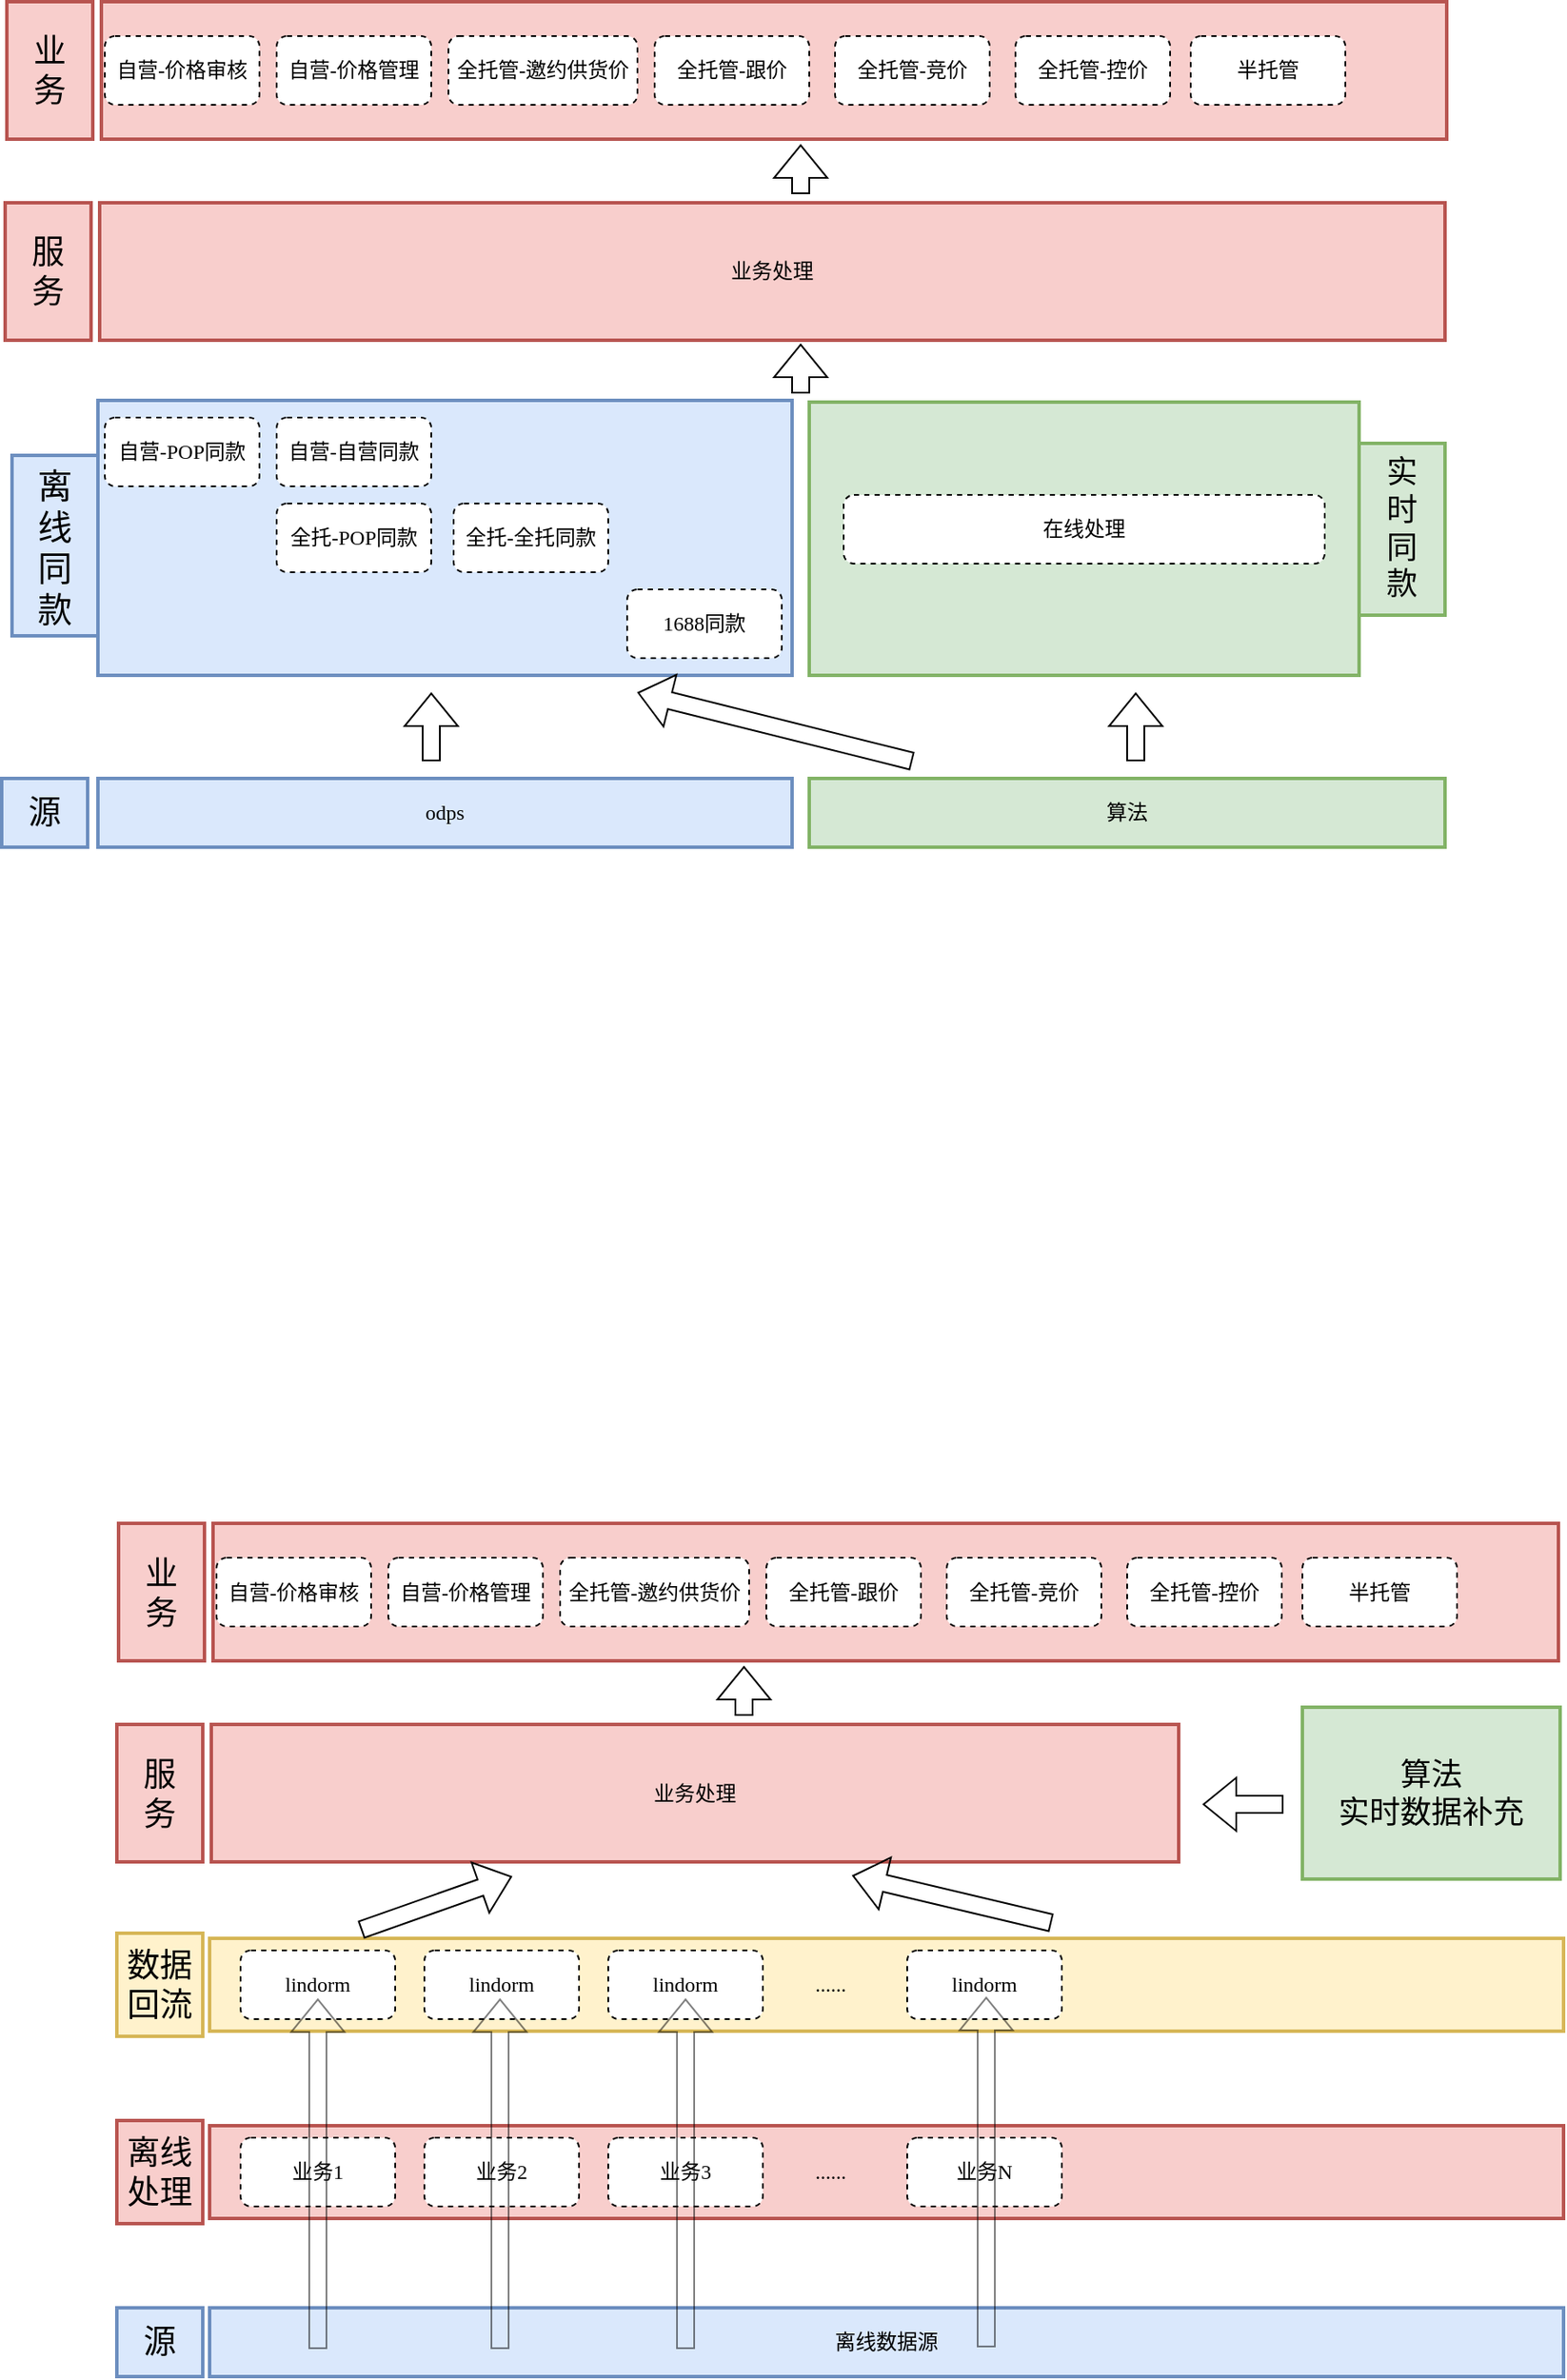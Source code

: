 <mxfile version="23.1.1" type="github">
  <diagram name="第 1 页" id="wxfNqLFiWaRTK26BQXrr">
    <mxGraphModel dx="1794" dy="612" grid="1" gridSize="10" guides="1" tooltips="1" connect="1" arrows="1" fold="1" page="1" pageScale="1" pageWidth="827" pageHeight="1169" math="0" shadow="0">
      <root>
        <mxCell id="0" />
        <mxCell id="1" parent="0" />
        <mxCell id="TvQC0pASYpMjHlGzoh5X-14" value="&lt;font face=&quot;Garamond&quot;&gt;业务处理&lt;/font&gt;" style="rounded=0;whiteSpace=wrap;html=1;strokeWidth=2;fillColor=#f8cecc;strokeColor=#b85450;fontFamily=Comic Sans MS;" parent="1" vertex="1">
          <mxGeometry x="-712" y="445" width="783" height="80" as="geometry" />
        </mxCell>
        <mxCell id="TvQC0pASYpMjHlGzoh5X-15" value="&lt;span style=&quot;font-size: 19px;&quot;&gt;服&lt;br&gt;务&lt;/span&gt;" style="rounded=0;whiteSpace=wrap;html=1;strokeWidth=2;fillColor=#f8cecc;strokeColor=#b85450;fontFamily=Comic Sans MS;" parent="1" vertex="1">
          <mxGeometry x="-767" y="445" width="50" height="80" as="geometry" />
        </mxCell>
        <mxCell id="TvQC0pASYpMjHlGzoh5X-42" value="" style="rounded=0;whiteSpace=wrap;html=1;strokeWidth=2;fillColor=#dae8fc;strokeColor=#6c8ebf;fontFamily=Comic Sans MS;" parent="1" vertex="1">
          <mxGeometry x="-713" y="560" width="404" height="160" as="geometry" />
        </mxCell>
        <mxCell id="TvQC0pASYpMjHlGzoh5X-44" value="&lt;span style=&quot;font-size: 20px;&quot;&gt;离&lt;br&gt;线&lt;br&gt;同&lt;br&gt;款&lt;br&gt;&lt;/span&gt;" style="rounded=0;whiteSpace=wrap;html=1;strokeWidth=2;fillColor=#dae8fc;strokeColor=#6c8ebf;fontFamily=Comic Sans MS;" parent="1" vertex="1">
          <mxGeometry x="-763" y="592" width="50" height="105" as="geometry" />
        </mxCell>
        <mxCell id="TvQC0pASYpMjHlGzoh5X-46" value="1688同款" style="rounded=1;whiteSpace=wrap;html=1;strokeWidth=1;fontFamily=Garamond;labelBorderColor=none;dashed=1;" parent="1" vertex="1">
          <mxGeometry x="-405" y="670" width="90" height="40" as="geometry" />
        </mxCell>
        <mxCell id="TvQC0pASYpMjHlGzoh5X-71" value="自营-自营同款" style="rounded=1;whiteSpace=wrap;html=1;strokeWidth=1;fontFamily=Garamond;labelBorderColor=none;dashed=1;" parent="1" vertex="1">
          <mxGeometry x="-609" y="570" width="90" height="40" as="geometry" />
        </mxCell>
        <mxCell id="TvQC0pASYpMjHlGzoh5X-72" value="自营-POP同款" style="rounded=1;whiteSpace=wrap;html=1;strokeWidth=1;fontFamily=Garamond;labelBorderColor=none;dashed=1;" parent="1" vertex="1">
          <mxGeometry x="-709" y="570" width="90" height="40" as="geometry" />
        </mxCell>
        <mxCell id="TvQC0pASYpMjHlGzoh5X-73" value="全托-POP同款" style="rounded=1;whiteSpace=wrap;html=1;strokeWidth=1;fontFamily=Garamond;labelBorderColor=none;dashed=1;" parent="1" vertex="1">
          <mxGeometry x="-609" y="620" width="90" height="40" as="geometry" />
        </mxCell>
        <mxCell id="TvQC0pASYpMjHlGzoh5X-74" value="全托-全托同款" style="rounded=1;whiteSpace=wrap;html=1;strokeWidth=1;fontFamily=Garamond;labelBorderColor=none;dashed=1;" parent="1" vertex="1">
          <mxGeometry x="-506" y="620" width="90" height="40" as="geometry" />
        </mxCell>
        <mxCell id="TvQC0pASYpMjHlGzoh5X-79" value="&lt;font face=&quot;Garamond&quot;&gt;odps&lt;/font&gt;" style="rounded=0;whiteSpace=wrap;html=1;strokeWidth=2;fillColor=#dae8fc;strokeColor=#6c8ebf;fontFamily=Comic Sans MS;" parent="1" vertex="1">
          <mxGeometry x="-713" y="780" width="404" height="40" as="geometry" />
        </mxCell>
        <mxCell id="TvQC0pASYpMjHlGzoh5X-80" value="" style="shape=flexArrow;endArrow=classic;html=1;rounded=0;" parent="1" edge="1">
          <mxGeometry width="50" height="50" relative="1" as="geometry">
            <mxPoint x="-519" y="770" as="sourcePoint" />
            <mxPoint x="-519" y="730" as="targetPoint" />
          </mxGeometry>
        </mxCell>
        <mxCell id="TvQC0pASYpMjHlGzoh5X-81" value="算法" style="rounded=0;whiteSpace=wrap;html=1;strokeWidth=2;fillColor=#d5e8d4;strokeColor=#82b366;fontFamily=Comic Sans MS;" parent="1" vertex="1">
          <mxGeometry x="-299" y="780" width="370" height="40" as="geometry" />
        </mxCell>
        <mxCell id="TvQC0pASYpMjHlGzoh5X-82" value="" style="rounded=0;whiteSpace=wrap;html=1;strokeWidth=2;fillColor=#d5e8d4;strokeColor=#82b366;fontFamily=Comic Sans MS;" parent="1" vertex="1">
          <mxGeometry x="-299" y="561" width="320" height="159" as="geometry" />
        </mxCell>
        <mxCell id="TvQC0pASYpMjHlGzoh5X-83" value="" style="shape=flexArrow;endArrow=classic;html=1;rounded=0;" parent="1" edge="1">
          <mxGeometry width="50" height="50" relative="1" as="geometry">
            <mxPoint x="-239" y="770" as="sourcePoint" />
            <mxPoint x="-399" y="730" as="targetPoint" />
          </mxGeometry>
        </mxCell>
        <mxCell id="TvQC0pASYpMjHlGzoh5X-84" value="&lt;span style=&quot;font-size: 18px;&quot;&gt;实&lt;br&gt;时&lt;br&gt;同&lt;br&gt;款&lt;/span&gt;" style="rounded=0;whiteSpace=wrap;html=1;strokeWidth=2;fillColor=#d5e8d4;strokeColor=#82b366;fontFamily=Comic Sans MS;" parent="1" vertex="1">
          <mxGeometry x="21" y="585" width="50" height="100" as="geometry" />
        </mxCell>
        <mxCell id="TvQC0pASYpMjHlGzoh5X-86" value="" style="shape=flexArrow;endArrow=classic;html=1;rounded=0;" parent="1" edge="1">
          <mxGeometry width="50" height="50" relative="1" as="geometry">
            <mxPoint x="-109" y="770" as="sourcePoint" />
            <mxPoint x="-109" y="730" as="targetPoint" />
          </mxGeometry>
        </mxCell>
        <mxCell id="TvQC0pASYpMjHlGzoh5X-87" value="&lt;font face=&quot;Garamond&quot;&gt;在线处理&lt;/font&gt;" style="rounded=1;whiteSpace=wrap;html=1;strokeWidth=1;fontFamily=Garamond;labelBorderColor=none;dashed=1;" parent="1" vertex="1">
          <mxGeometry x="-279" y="615" width="280" height="40" as="geometry" />
        </mxCell>
        <mxCell id="TvQC0pASYpMjHlGzoh5X-89" value="&lt;span style=&quot;font-size: 20px;&quot;&gt;源&lt;br&gt;&lt;/span&gt;" style="rounded=0;whiteSpace=wrap;html=1;strokeWidth=2;fillColor=#dae8fc;strokeColor=#6c8ebf;fontFamily=Comic Sans MS;" parent="1" vertex="1">
          <mxGeometry x="-760" y="780" width="41" height="40" as="geometry" />
        </mxCell>
        <mxCell id="TvQC0pASYpMjHlGzoh5X-90" value="" style="rounded=0;whiteSpace=wrap;html=1;strokeWidth=2;fillColor=#f8cecc;strokeColor=#b85450;fontFamily=Comic Sans MS;" parent="1" vertex="1">
          <mxGeometry x="-711" y="328" width="783" height="80" as="geometry" />
        </mxCell>
        <mxCell id="TvQC0pASYpMjHlGzoh5X-91" value="&lt;span style=&quot;font-size: 19px;&quot;&gt;业&lt;br&gt;务&lt;/span&gt;" style="rounded=0;whiteSpace=wrap;html=1;strokeWidth=2;fillColor=#f8cecc;strokeColor=#b85450;fontFamily=Comic Sans MS;" parent="1" vertex="1">
          <mxGeometry x="-766" y="328" width="50" height="80" as="geometry" />
        </mxCell>
        <mxCell id="TvQC0pASYpMjHlGzoh5X-92" value="自营-价格审核" style="rounded=1;whiteSpace=wrap;html=1;strokeWidth=1;fontFamily=Garamond;labelBorderColor=none;dashed=1;" parent="1" vertex="1">
          <mxGeometry x="-709" y="348" width="90" height="40" as="geometry" />
        </mxCell>
        <mxCell id="TvQC0pASYpMjHlGzoh5X-93" value="自营-价格管理" style="rounded=1;whiteSpace=wrap;html=1;strokeWidth=1;fontFamily=Garamond;labelBorderColor=none;dashed=1;" parent="1" vertex="1">
          <mxGeometry x="-609" y="348" width="90" height="40" as="geometry" />
        </mxCell>
        <mxCell id="TvQC0pASYpMjHlGzoh5X-94" value="全托管-邀约供货价" style="rounded=1;whiteSpace=wrap;html=1;strokeWidth=1;fontFamily=Garamond;labelBorderColor=none;dashed=1;" parent="1" vertex="1">
          <mxGeometry x="-509" y="348" width="110" height="40" as="geometry" />
        </mxCell>
        <mxCell id="TvQC0pASYpMjHlGzoh5X-95" value="全托管-跟价" style="rounded=1;whiteSpace=wrap;html=1;strokeWidth=1;fontFamily=Garamond;labelBorderColor=none;dashed=1;" parent="1" vertex="1">
          <mxGeometry x="-389" y="348" width="90" height="40" as="geometry" />
        </mxCell>
        <mxCell id="TvQC0pASYpMjHlGzoh5X-96" value="全托管-竞价" style="rounded=1;whiteSpace=wrap;html=1;strokeWidth=1;fontFamily=Garamond;labelBorderColor=none;dashed=1;" parent="1" vertex="1">
          <mxGeometry x="-284" y="348" width="90" height="40" as="geometry" />
        </mxCell>
        <mxCell id="TvQC0pASYpMjHlGzoh5X-97" value="全托管-控价" style="rounded=1;whiteSpace=wrap;html=1;strokeWidth=1;fontFamily=Garamond;labelBorderColor=none;dashed=1;" parent="1" vertex="1">
          <mxGeometry x="-179" y="348" width="90" height="40" as="geometry" />
        </mxCell>
        <mxCell id="TvQC0pASYpMjHlGzoh5X-98" value="半托管" style="rounded=1;whiteSpace=wrap;html=1;strokeWidth=1;fontFamily=Garamond;labelBorderColor=none;dashed=1;" parent="1" vertex="1">
          <mxGeometry x="-77" y="348" width="90" height="40" as="geometry" />
        </mxCell>
        <mxCell id="TvQC0pASYpMjHlGzoh5X-100" value="" style="shape=flexArrow;endArrow=classic;html=1;rounded=0;" parent="1" edge="1">
          <mxGeometry width="50" height="50" relative="1" as="geometry">
            <mxPoint x="-304" y="556" as="sourcePoint" />
            <mxPoint x="-304" y="527" as="targetPoint" />
          </mxGeometry>
        </mxCell>
        <mxCell id="TvQC0pASYpMjHlGzoh5X-101" value="" style="shape=flexArrow;endArrow=classic;html=1;rounded=0;" parent="1" edge="1">
          <mxGeometry width="50" height="50" relative="1" as="geometry">
            <mxPoint x="-304" y="440" as="sourcePoint" />
            <mxPoint x="-304" y="411" as="targetPoint" />
          </mxGeometry>
        </mxCell>
        <mxCell id="TvQC0pASYpMjHlGzoh5X-103" value="&lt;span style=&quot;font-size: 19px;&quot;&gt;源&lt;/span&gt;" style="rounded=0;whiteSpace=wrap;html=1;strokeWidth=2;fillColor=#dae8fc;strokeColor=#6c8ebf;fontFamily=Comic Sans MS;" parent="1" vertex="1">
          <mxGeometry x="-769" y="780" width="50" height="40" as="geometry" />
        </mxCell>
        <mxCell id="jqXrU3a3jm1Ds1UeGumL-1" value="&lt;font face=&quot;Garamond&quot;&gt;业务处理&lt;/font&gt;" style="rounded=0;whiteSpace=wrap;html=1;strokeWidth=2;fillColor=#f8cecc;strokeColor=#b85450;fontFamily=Comic Sans MS;" vertex="1" parent="1">
          <mxGeometry x="-647" y="1330.5" width="563" height="80" as="geometry" />
        </mxCell>
        <mxCell id="jqXrU3a3jm1Ds1UeGumL-2" value="&lt;span style=&quot;font-size: 19px;&quot;&gt;服&lt;br&gt;务&lt;/span&gt;" style="rounded=0;whiteSpace=wrap;html=1;strokeWidth=2;fillColor=#f8cecc;strokeColor=#b85450;fontFamily=Comic Sans MS;" vertex="1" parent="1">
          <mxGeometry x="-702" y="1330.5" width="50" height="80" as="geometry" />
        </mxCell>
        <mxCell id="jqXrU3a3jm1Ds1UeGumL-10" value="&lt;font face=&quot;Garamond&quot;&gt;离线数据源&lt;/font&gt;" style="rounded=0;whiteSpace=wrap;html=1;strokeWidth=2;fillColor=#dae8fc;strokeColor=#6c8ebf;fontFamily=Comic Sans MS;" vertex="1" parent="1">
          <mxGeometry x="-648" y="1670" width="788" height="40" as="geometry" />
        </mxCell>
        <mxCell id="jqXrU3a3jm1Ds1UeGumL-13" value="" style="rounded=0;whiteSpace=wrap;html=1;strokeWidth=2;fillColor=#f8cecc;strokeColor=#b85450;fontFamily=Comic Sans MS;" vertex="1" parent="1">
          <mxGeometry x="-648" y="1564" width="788" height="54" as="geometry" />
        </mxCell>
        <mxCell id="jqXrU3a3jm1Ds1UeGumL-15" value="&lt;span style=&quot;font-size: 18px;&quot;&gt;算法&lt;br&gt;实时数据补充&lt;/span&gt;" style="rounded=0;whiteSpace=wrap;html=1;strokeWidth=2;fillColor=#d5e8d4;strokeColor=#82b366;fontFamily=Comic Sans MS;" vertex="1" parent="1">
          <mxGeometry x="-12" y="1320.5" width="150" height="100" as="geometry" />
        </mxCell>
        <mxCell id="jqXrU3a3jm1Ds1UeGumL-19" value="" style="rounded=0;whiteSpace=wrap;html=1;strokeWidth=2;fillColor=#f8cecc;strokeColor=#b85450;fontFamily=Comic Sans MS;" vertex="1" parent="1">
          <mxGeometry x="-646" y="1213.5" width="783" height="80" as="geometry" />
        </mxCell>
        <mxCell id="jqXrU3a3jm1Ds1UeGumL-20" value="&lt;span style=&quot;font-size: 19px;&quot;&gt;业&lt;br&gt;务&lt;/span&gt;" style="rounded=0;whiteSpace=wrap;html=1;strokeWidth=2;fillColor=#f8cecc;strokeColor=#b85450;fontFamily=Comic Sans MS;" vertex="1" parent="1">
          <mxGeometry x="-701" y="1213.5" width="50" height="80" as="geometry" />
        </mxCell>
        <mxCell id="jqXrU3a3jm1Ds1UeGumL-21" value="自营-价格审核" style="rounded=1;whiteSpace=wrap;html=1;strokeWidth=1;fontFamily=Garamond;labelBorderColor=none;dashed=1;" vertex="1" parent="1">
          <mxGeometry x="-644" y="1233.5" width="90" height="40" as="geometry" />
        </mxCell>
        <mxCell id="jqXrU3a3jm1Ds1UeGumL-22" value="自营-价格管理" style="rounded=1;whiteSpace=wrap;html=1;strokeWidth=1;fontFamily=Garamond;labelBorderColor=none;dashed=1;" vertex="1" parent="1">
          <mxGeometry x="-544" y="1233.5" width="90" height="40" as="geometry" />
        </mxCell>
        <mxCell id="jqXrU3a3jm1Ds1UeGumL-23" value="全托管-邀约供货价" style="rounded=1;whiteSpace=wrap;html=1;strokeWidth=1;fontFamily=Garamond;labelBorderColor=none;dashed=1;" vertex="1" parent="1">
          <mxGeometry x="-444" y="1233.5" width="110" height="40" as="geometry" />
        </mxCell>
        <mxCell id="jqXrU3a3jm1Ds1UeGumL-24" value="全托管-跟价" style="rounded=1;whiteSpace=wrap;html=1;strokeWidth=1;fontFamily=Garamond;labelBorderColor=none;dashed=1;" vertex="1" parent="1">
          <mxGeometry x="-324" y="1233.5" width="90" height="40" as="geometry" />
        </mxCell>
        <mxCell id="jqXrU3a3jm1Ds1UeGumL-25" value="全托管-竞价" style="rounded=1;whiteSpace=wrap;html=1;strokeWidth=1;fontFamily=Garamond;labelBorderColor=none;dashed=1;" vertex="1" parent="1">
          <mxGeometry x="-219" y="1233.5" width="90" height="40" as="geometry" />
        </mxCell>
        <mxCell id="jqXrU3a3jm1Ds1UeGumL-26" value="全托管-控价" style="rounded=1;whiteSpace=wrap;html=1;strokeWidth=1;fontFamily=Garamond;labelBorderColor=none;dashed=1;" vertex="1" parent="1">
          <mxGeometry x="-114" y="1233.5" width="90" height="40" as="geometry" />
        </mxCell>
        <mxCell id="jqXrU3a3jm1Ds1UeGumL-27" value="半托管" style="rounded=1;whiteSpace=wrap;html=1;strokeWidth=1;fontFamily=Garamond;labelBorderColor=none;dashed=1;" vertex="1" parent="1">
          <mxGeometry x="-12" y="1233.5" width="90" height="40" as="geometry" />
        </mxCell>
        <mxCell id="jqXrU3a3jm1Ds1UeGumL-29" value="" style="shape=flexArrow;endArrow=classic;html=1;rounded=0;" edge="1" parent="1">
          <mxGeometry width="50" height="50" relative="1" as="geometry">
            <mxPoint x="-337" y="1325.5" as="sourcePoint" />
            <mxPoint x="-337" y="1296.5" as="targetPoint" />
          </mxGeometry>
        </mxCell>
        <mxCell id="jqXrU3a3jm1Ds1UeGumL-30" value="&lt;span style=&quot;font-size: 19px;&quot;&gt;源&lt;/span&gt;" style="rounded=0;whiteSpace=wrap;html=1;strokeWidth=2;fillColor=#dae8fc;strokeColor=#6c8ebf;fontFamily=Comic Sans MS;" vertex="1" parent="1">
          <mxGeometry x="-702" y="1670" width="50" height="40" as="geometry" />
        </mxCell>
        <mxCell id="jqXrU3a3jm1Ds1UeGumL-31" value="业务1" style="rounded=1;whiteSpace=wrap;html=1;strokeWidth=1;fontFamily=Garamond;labelBorderColor=none;dashed=1;" vertex="1" parent="1">
          <mxGeometry x="-630" y="1571" width="90" height="40" as="geometry" />
        </mxCell>
        <mxCell id="jqXrU3a3jm1Ds1UeGumL-32" value="业务2" style="rounded=1;whiteSpace=wrap;html=1;strokeWidth=1;fontFamily=Garamond;labelBorderColor=none;dashed=1;" vertex="1" parent="1">
          <mxGeometry x="-523" y="1571" width="90" height="40" as="geometry" />
        </mxCell>
        <mxCell id="jqXrU3a3jm1Ds1UeGumL-33" value="业务3" style="rounded=1;whiteSpace=wrap;html=1;strokeWidth=1;fontFamily=Garamond;labelBorderColor=none;dashed=1;" vertex="1" parent="1">
          <mxGeometry x="-416" y="1571" width="90" height="40" as="geometry" />
        </mxCell>
        <mxCell id="jqXrU3a3jm1Ds1UeGumL-34" value="业务N" style="rounded=1;whiteSpace=wrap;html=1;strokeWidth=1;fontFamily=Garamond;labelBorderColor=none;dashed=1;" vertex="1" parent="1">
          <mxGeometry x="-242" y="1571" width="90" height="40" as="geometry" />
        </mxCell>
        <mxCell id="jqXrU3a3jm1Ds1UeGumL-36" value="......" style="rounded=1;whiteSpace=wrap;html=1;strokeWidth=1;fontFamily=Garamond;labelBorderColor=none;dashed=1;fillColor=none;strokeColor=none;" vertex="1" parent="1">
          <mxGeometry x="-309" y="1571" width="45" height="40" as="geometry" />
        </mxCell>
        <mxCell id="jqXrU3a3jm1Ds1UeGumL-41" value="" style="rounded=0;whiteSpace=wrap;html=1;strokeWidth=2;fillColor=#fff2cc;strokeColor=#d6b656;fontFamily=Comic Sans MS;" vertex="1" parent="1">
          <mxGeometry x="-648" y="1455" width="788" height="54" as="geometry" />
        </mxCell>
        <mxCell id="jqXrU3a3jm1Ds1UeGumL-42" value="lindorm" style="rounded=1;whiteSpace=wrap;html=1;strokeWidth=1;fontFamily=Garamond;labelBorderColor=none;dashed=1;" vertex="1" parent="1">
          <mxGeometry x="-630" y="1462" width="90" height="40" as="geometry" />
        </mxCell>
        <mxCell id="jqXrU3a3jm1Ds1UeGumL-43" value="lindorm" style="rounded=1;whiteSpace=wrap;html=1;strokeWidth=1;fontFamily=Garamond;labelBorderColor=none;dashed=1;" vertex="1" parent="1">
          <mxGeometry x="-523" y="1462" width="90" height="40" as="geometry" />
        </mxCell>
        <mxCell id="jqXrU3a3jm1Ds1UeGumL-44" value="lindorm" style="rounded=1;whiteSpace=wrap;html=1;strokeWidth=1;fontFamily=Garamond;labelBorderColor=none;dashed=1;" vertex="1" parent="1">
          <mxGeometry x="-416" y="1462" width="90" height="40" as="geometry" />
        </mxCell>
        <mxCell id="jqXrU3a3jm1Ds1UeGumL-45" value="lindorm" style="rounded=1;whiteSpace=wrap;html=1;strokeWidth=1;fontFamily=Garamond;labelBorderColor=none;dashed=1;" vertex="1" parent="1">
          <mxGeometry x="-242" y="1462" width="90" height="40" as="geometry" />
        </mxCell>
        <mxCell id="jqXrU3a3jm1Ds1UeGumL-46" value="......" style="rounded=1;whiteSpace=wrap;html=1;strokeWidth=1;fontFamily=Garamond;labelBorderColor=none;dashed=1;fillColor=none;strokeColor=none;" vertex="1" parent="1">
          <mxGeometry x="-309" y="1462" width="45" height="40" as="geometry" />
        </mxCell>
        <mxCell id="jqXrU3a3jm1Ds1UeGumL-11" value="" style="shape=flexArrow;endArrow=classic;html=1;rounded=0;opacity=50;" edge="1" parent="1">
          <mxGeometry width="50" height="50" relative="1" as="geometry">
            <mxPoint x="-585" y="1694" as="sourcePoint" />
            <mxPoint x="-585" y="1490" as="targetPoint" />
          </mxGeometry>
        </mxCell>
        <mxCell id="jqXrU3a3jm1Ds1UeGumL-47" value="" style="shape=flexArrow;endArrow=classic;html=1;rounded=0;opacity=50;" edge="1" parent="1">
          <mxGeometry width="50" height="50" relative="1" as="geometry">
            <mxPoint x="-479" y="1694" as="sourcePoint" />
            <mxPoint x="-479" y="1490" as="targetPoint" />
          </mxGeometry>
        </mxCell>
        <mxCell id="jqXrU3a3jm1Ds1UeGumL-48" value="" style="shape=flexArrow;endArrow=classic;html=1;rounded=0;opacity=50;" edge="1" parent="1">
          <mxGeometry width="50" height="50" relative="1" as="geometry">
            <mxPoint x="-371" y="1694" as="sourcePoint" />
            <mxPoint x="-371" y="1490" as="targetPoint" />
          </mxGeometry>
        </mxCell>
        <mxCell id="jqXrU3a3jm1Ds1UeGumL-49" value="" style="shape=flexArrow;endArrow=classic;html=1;rounded=0;opacity=50;" edge="1" parent="1">
          <mxGeometry width="50" height="50" relative="1" as="geometry">
            <mxPoint x="-196" y="1693" as="sourcePoint" />
            <mxPoint x="-196" y="1489" as="targetPoint" />
          </mxGeometry>
        </mxCell>
        <mxCell id="jqXrU3a3jm1Ds1UeGumL-51" value="&lt;span style=&quot;font-size: 19px;&quot;&gt;离线处理&lt;/span&gt;" style="rounded=0;whiteSpace=wrap;html=1;strokeWidth=2;fillColor=#f8cecc;strokeColor=#b85450;fontFamily=Comic Sans MS;" vertex="1" parent="1">
          <mxGeometry x="-702" y="1561" width="50" height="60" as="geometry" />
        </mxCell>
        <mxCell id="jqXrU3a3jm1Ds1UeGumL-52" value="&lt;span style=&quot;font-size: 19px;&quot;&gt;数据回流&lt;/span&gt;" style="rounded=0;whiteSpace=wrap;html=1;strokeWidth=2;fillColor=#fff2cc;strokeColor=#d6b656;fontFamily=Comic Sans MS;" vertex="1" parent="1">
          <mxGeometry x="-702" y="1452" width="50" height="60" as="geometry" />
        </mxCell>
        <mxCell id="jqXrU3a3jm1Ds1UeGumL-53" value="" style="shape=flexArrow;endArrow=classic;html=1;rounded=0;" edge="1" parent="1">
          <mxGeometry width="50" height="50" relative="1" as="geometry">
            <mxPoint x="-23" y="1377" as="sourcePoint" />
            <mxPoint x="-70" y="1377" as="targetPoint" />
          </mxGeometry>
        </mxCell>
        <mxCell id="jqXrU3a3jm1Ds1UeGumL-55" value="" style="shape=flexArrow;endArrow=classic;html=1;rounded=0;" edge="1" parent="1">
          <mxGeometry width="50" height="50" relative="1" as="geometry">
            <mxPoint x="-158" y="1446" as="sourcePoint" />
            <mxPoint x="-274" y="1418.5" as="targetPoint" />
          </mxGeometry>
        </mxCell>
        <mxCell id="jqXrU3a3jm1Ds1UeGumL-56" value="" style="shape=flexArrow;endArrow=classic;html=1;rounded=0;" edge="1" parent="1">
          <mxGeometry width="50" height="50" relative="1" as="geometry">
            <mxPoint x="-560" y="1450" as="sourcePoint" />
            <mxPoint x="-472" y="1419" as="targetPoint" />
          </mxGeometry>
        </mxCell>
      </root>
    </mxGraphModel>
  </diagram>
</mxfile>
